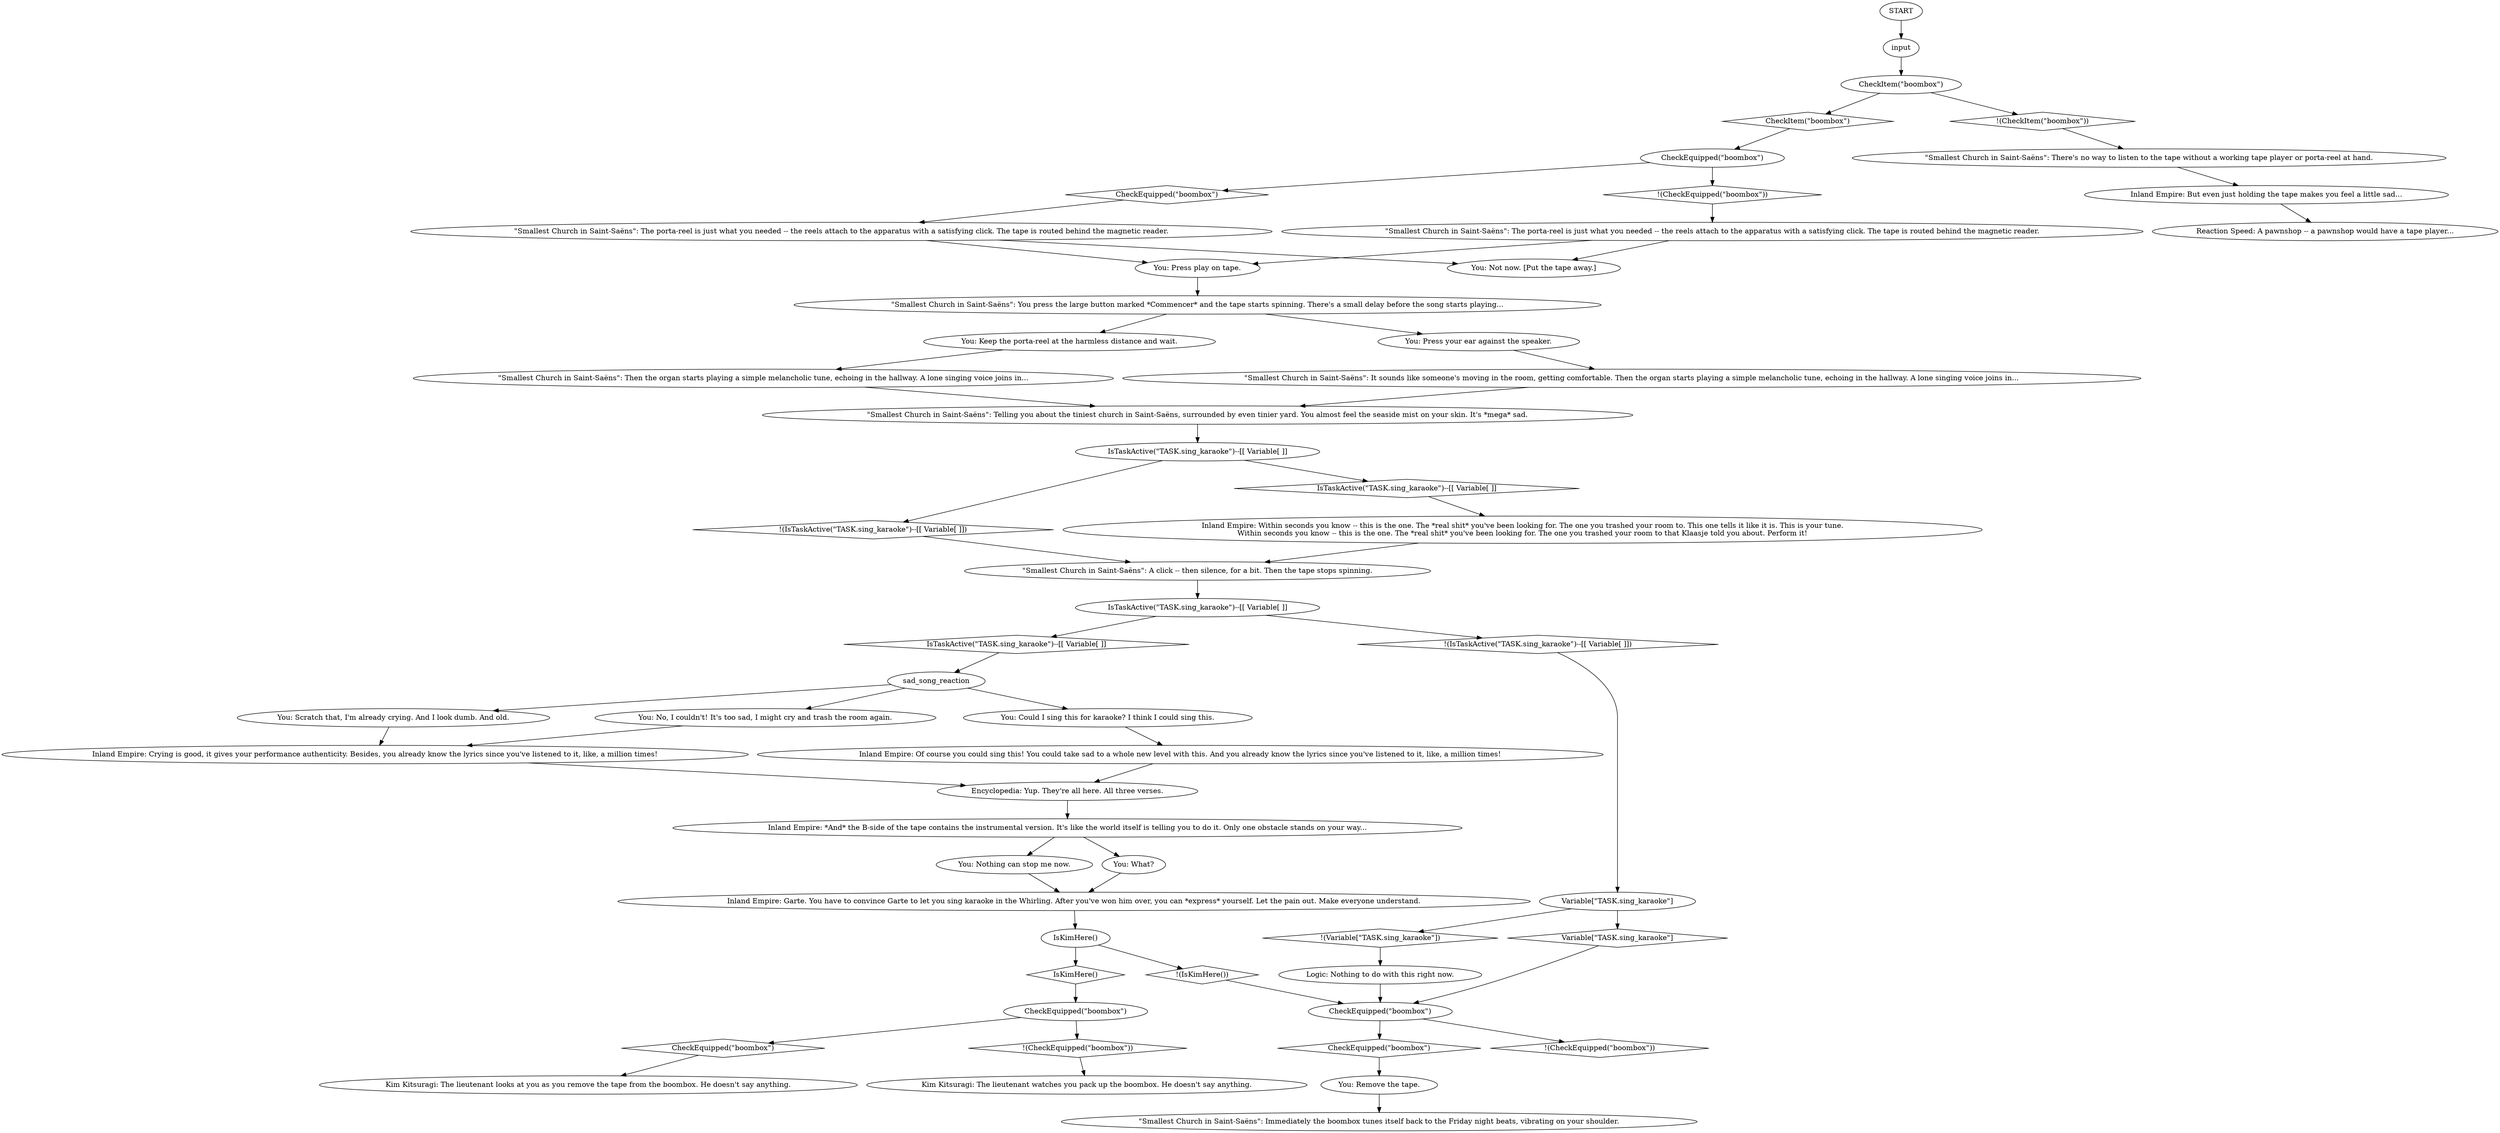 # INVENTORY / SMALLEST CHURCH TAPE
# tape interactable in inventory; smallest church in saint-saens with all the dialogue necessary. item pickup in world.
# ==================================================
digraph G {
	  0 [label="START"];
	  1 [label="input"];
	  2 [label="Kim Kitsuragi: The lieutenant looks at you as you remove the tape from the boombox. He doesn't say anything."];
	  3 [label="You: Keep the porta-reel at the harmless distance and wait."];
	  4 [label="You: Scratch that, I'm already crying. And I look dumb. And old."];
	  5 [label="IsKimHere()"];
	  6 [label="IsKimHere()", shape=diamond];
	  7 [label="!(IsKimHere())", shape=diamond];
	  8 [label="CheckEquipped(\"boombox\")"];
	  9 [label="CheckEquipped(\"boombox\")", shape=diamond];
	  10 [label="!(CheckEquipped(\"boombox\"))", shape=diamond];
	  11 [label="\"Smallest Church in Saint-Saëns\": You press the large button marked *Commencer* and the tape starts spinning. There's a small delay before the song starts playing..."];
	  12 [label="You: Press play on tape."];
	  13 [label="Variable[\"TASK.sing_karaoke\"]"];
	  14 [label="Variable[\"TASK.sing_karaoke\"]", shape=diamond];
	  15 [label="!(Variable[\"TASK.sing_karaoke\"])", shape=diamond];
	  16 [label="Inland Empire: Crying is good, it gives your performance authenticity. Besides, you already know the lyrics since you've listened to it, like, a million times!"];
	  17 [label="\"Smallest Church in Saint-Saëns\": A click -- then silence, for a bit. Then the tape stops spinning."];
	  18 [label="You: Nothing can stop me now."];
	  19 [label="\"Smallest Church in Saint-Saëns\": The porta-reel is just what you needed -- the reels attach to the apparatus with a satisfying click. The tape is routed behind the magnetic reader."];
	  20 [label="CheckEquipped(\"boombox\")"];
	  21 [label="CheckEquipped(\"boombox\")", shape=diamond];
	  22 [label="!(CheckEquipped(\"boombox\"))", shape=diamond];
	  23 [label="IsTaskActive(\"TASK.sing_karaoke\")--[[ Variable[ ]]"];
	  24 [label="IsTaskActive(\"TASK.sing_karaoke\")--[[ Variable[ ]]", shape=diamond];
	  25 [label="!(IsTaskActive(\"TASK.sing_karaoke\")--[[ Variable[ ]])", shape=diamond];
	  26 [label="\"Smallest Church in Saint-Saëns\": Telling you about the tiniest church in Saint-Saëns, surrounded by even tinier yard. You almost feel the seaside mist on your skin. It's *mega* sad."];
	  27 [label="You: Could I sing this for karaoke? I think I could sing this."];
	  28 [label="Encyclopedia: Yup. They're all here. All three verses."];
	  29 [label="You: Remove the tape."];
	  30 [label="Reaction Speed: A pawnshop -- a pawnshop would have a tape player..."];
	  31 [label="You: Press your ear against the speaker."];
	  32 [label="Inland Empire: Garte. You have to convince Garte to let you sing karaoke in the Whirling. After you've won him over, you can *express* yourself. Let the pain out. Make everyone understand."];
	  33 [label="CheckEquipped(\"boombox\")"];
	  34 [label="CheckEquipped(\"boombox\")", shape=diamond];
	  35 [label="!(CheckEquipped(\"boombox\"))", shape=diamond];
	  36 [label="\"Smallest Church in Saint-Saëns\": Then the organ starts playing a simple melancholic tune, echoing in the hallway. A lone singing voice joins in..."];
	  37 [label="You: No, I couldn't! It's too sad, I might cry and trash the room again."];
	  38 [label="\"Smallest Church in Saint-Saëns\": Immediately the boombox tunes itself back to the Friday night beats, vibrating on your shoulder."];
	  39 [label="\"Smallest Church in Saint-Saëns\": There's no way to listen to the tape without a working tape player or porta-reel at hand."];
	  40 [label="Logic: Nothing to do with this right now."];
	  41 [label="sad_song_reaction"];
	  42 [label="CheckItem(\"boombox\")"];
	  43 [label="CheckItem(\"boombox\")", shape=diamond];
	  44 [label="!(CheckItem(\"boombox\"))", shape=diamond];
	  45 [label="IsTaskActive(\"TASK.sing_karaoke\")--[[ Variable[ ]]"];
	  46 [label="IsTaskActive(\"TASK.sing_karaoke\")--[[ Variable[ ]]", shape=diamond];
	  47 [label="!(IsTaskActive(\"TASK.sing_karaoke\")--[[ Variable[ ]])", shape=diamond];
	  48 [label="\"Smallest Church in Saint-Saëns\": The porta-reel is just what you needed -- the reels attach to the apparatus with a satisfying click. The tape is routed behind the magnetic reader."];
	  49 [label="Inland Empire: But even just holding the tape makes you feel a little sad..."];
	  50 [label="Inland Empire: Of course you could sing this! You could take sad to a whole new level with this. And you already know the lyrics since you've listened to it, like, a million times!"];
	  51 [label="Inland Empire: Within seconds you know -- this is the one. The *real shit* you've been looking for. The one you trashed your room to. This one tells it like it is. This is your tune.\nWithin seconds you know -- this is the one. The *real shit* you've been looking for. The one you trashed your room to that Klaasje told you about. Perform it!"];
	  52 [label="Inland Empire: *And* the B-side of the tape contains the instrumental version. It's like the world itself is telling you to do it. Only one obstacle stands on your way..."];
	  53 [label="Kim Kitsuragi: The lieutenant watches you pack up the boombox. He doesn't say anything."];
	  54 [label="\"Smallest Church in Saint-Saëns\": It sounds like someone's moving in the room, getting comfortable. Then the organ starts playing a simple melancholic tune, echoing in the hallway. A lone singing voice joins in..."];
	  55 [label="You: What?"];
	  56 [label="You: Not now. [Put the tape away.]"];
	  0 -> 1
	  1 -> 42
	  3 -> 36
	  4 -> 16
	  5 -> 6
	  5 -> 7
	  6 -> 33
	  7 -> 20
	  8 -> 9
	  8 -> 10
	  9 -> 19
	  10 -> 48
	  11 -> 3
	  11 -> 31
	  12 -> 11
	  13 -> 14
	  13 -> 15
	  14 -> 20
	  15 -> 40
	  16 -> 28
	  17 -> 23
	  18 -> 32
	  19 -> 56
	  19 -> 12
	  20 -> 21
	  20 -> 22
	  21 -> 29
	  23 -> 24
	  23 -> 25
	  24 -> 41
	  25 -> 13
	  26 -> 45
	  27 -> 50
	  28 -> 52
	  29 -> 38
	  31 -> 54
	  32 -> 5
	  33 -> 34
	  33 -> 35
	  34 -> 2
	  35 -> 53
	  36 -> 26
	  37 -> 16
	  39 -> 49
	  40 -> 20
	  41 -> 27
	  41 -> 4
	  41 -> 37
	  42 -> 43
	  42 -> 44
	  43 -> 8
	  44 -> 39
	  45 -> 46
	  45 -> 47
	  46 -> 51
	  47 -> 17
	  48 -> 56
	  48 -> 12
	  49 -> 30
	  50 -> 28
	  51 -> 17
	  52 -> 18
	  52 -> 55
	  54 -> 26
	  55 -> 32
}

